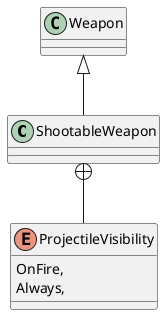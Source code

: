 @startuml
class ShootableWeapon {
}
enum ProjectileVisibility {
    OnFire,
    Always,
}
Weapon <|-- ShootableWeapon
ShootableWeapon +-- ProjectileVisibility
@enduml
